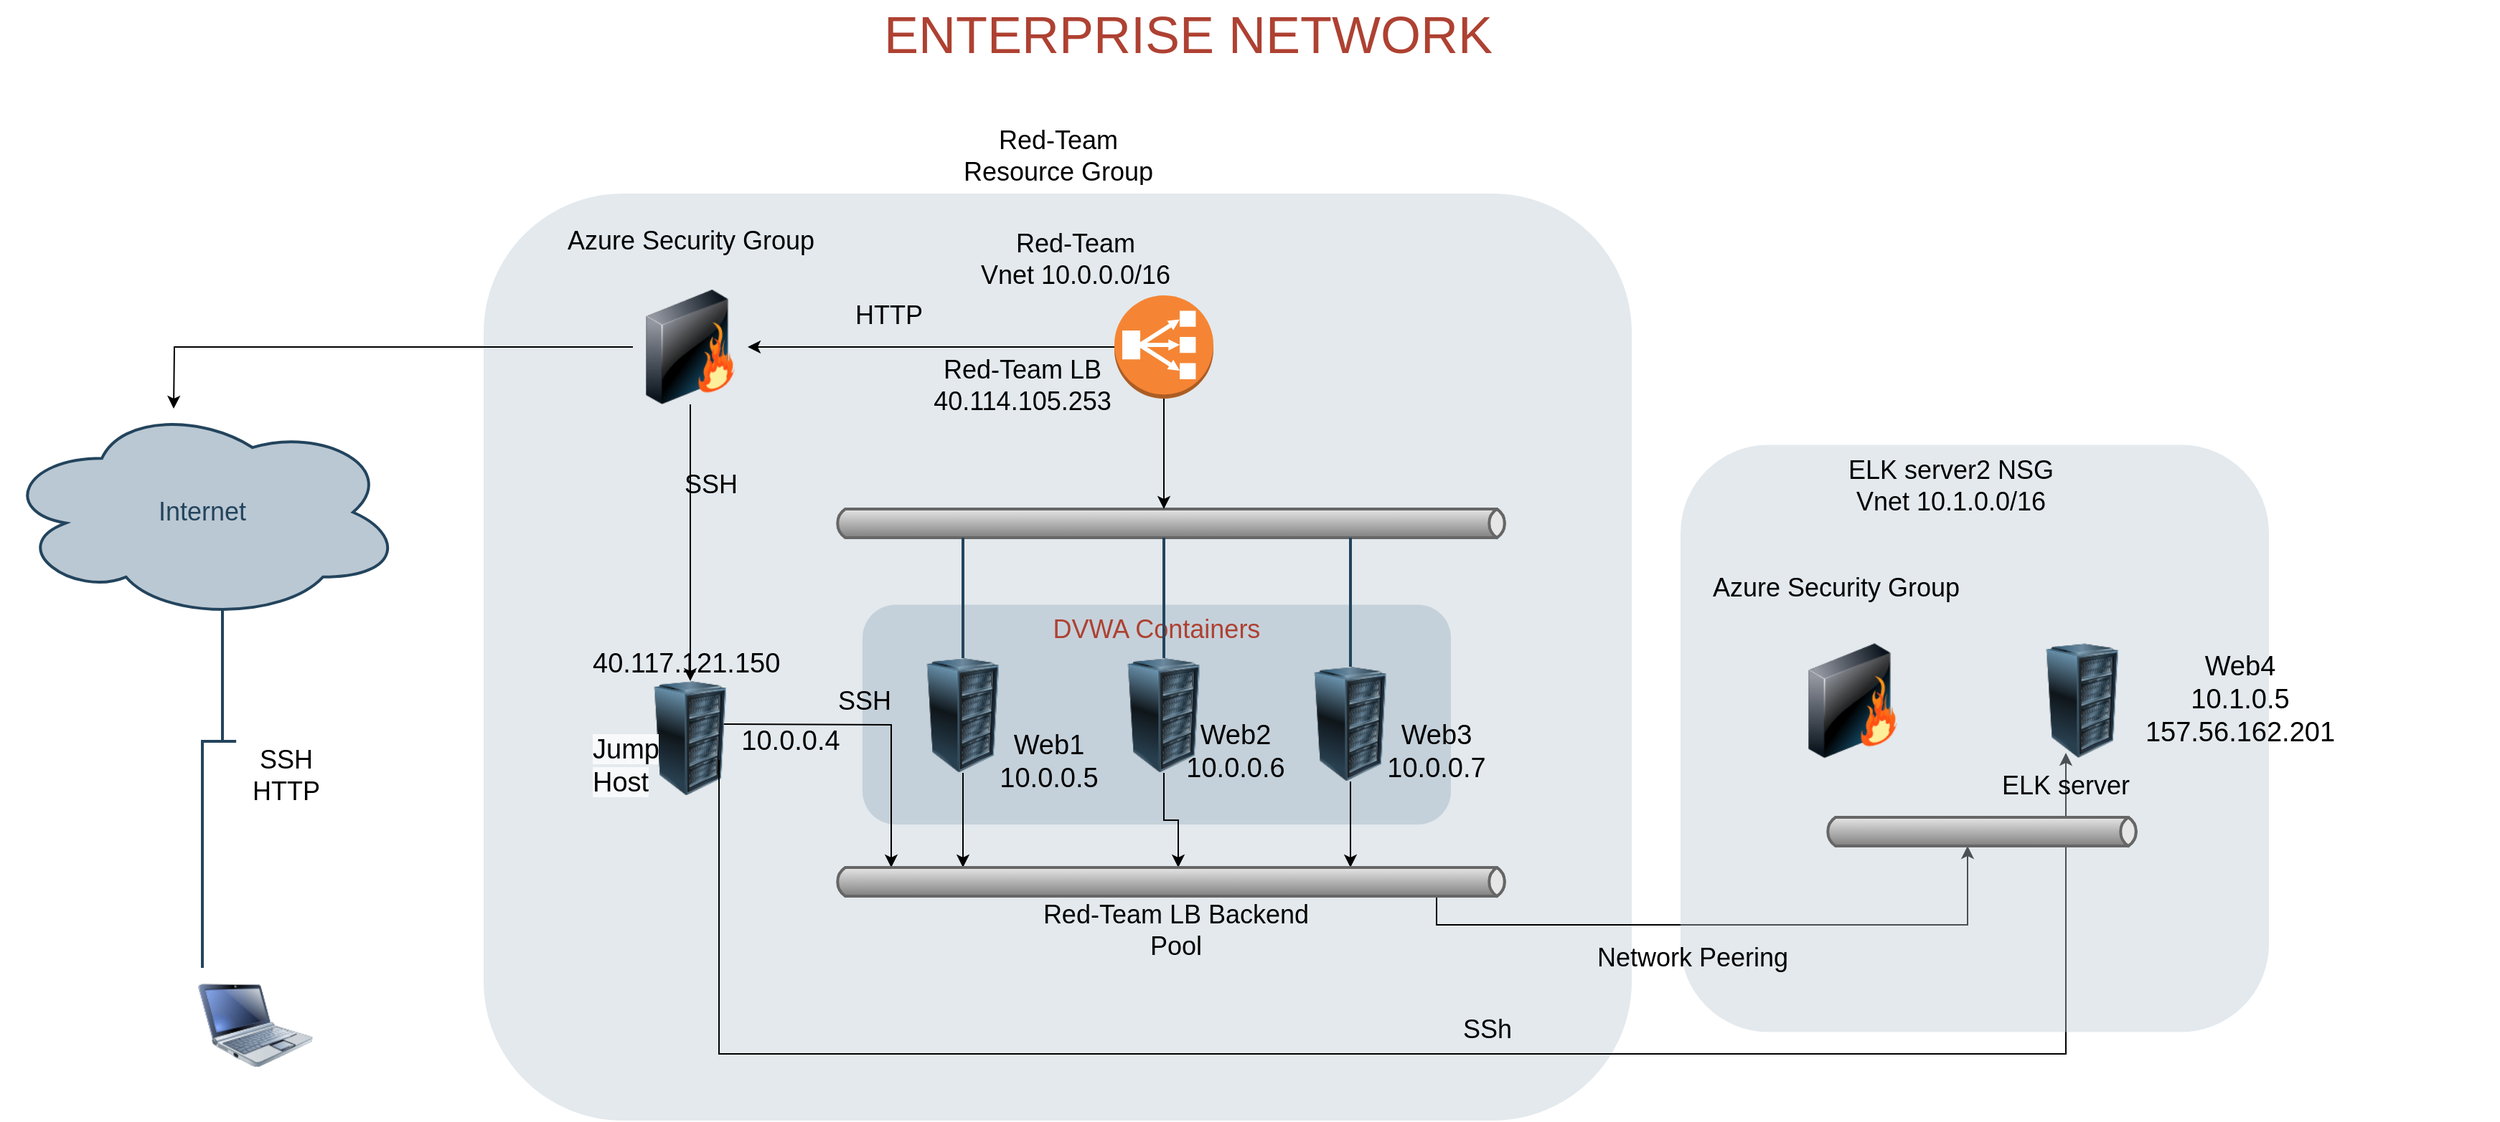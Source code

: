 <mxfile version="13.8.8" type="device"><diagram id="a45cf8ec-cd66-6f27-3ac3-be6e809c9e4a" name="Page-1"><mxGraphModel dx="2177" dy="1010" grid="1" gridSize="10" guides="1" tooltips="1" connect="1" arrows="1" fold="1" page="1" pageScale="1" pageWidth="827" pageHeight="1169" background="#ffffff" math="0" shadow="0"><root><mxCell id="0"/><mxCell id="1" parent="0"/><mxCell id="3" value="" style="rounded=1;whiteSpace=wrap;html=1;shadow=0;strokeColor=none;fillColor=#BAC8D3;gradientColor=none;fontSize=18;fontColor=#F08705;opacity=40;fontStyle=0;strokeWidth=3;" parent="1" vertex="1"><mxGeometry x="336" y="150" width="800" height="646.5" as="geometry"/></mxCell><mxCell id="7" value="DVWA Containers" style="rounded=1;whiteSpace=wrap;html=1;shadow=0;strokeColor=none;fillColor=#BAC8D3;gradientColor=none;fontSize=18;fontColor=#AE4132;verticalAlign=top;fontStyle=0;opacity=70;strokeWidth=3;" parent="1" vertex="1"><mxGeometry x="600" y="436.75" width="410" height="153.25" as="geometry"/></mxCell><mxCell id="36" value="" style="image;html=1;image=img/lib/clip_art/computers/Netbook_128x128.png;shadow=0;strokeColor=#000000;fillColor=#FFFFFF;gradientColor=none;fontSize=18;fontColor=#F08705;fontStyle=0" parent="1" vertex="1"><mxGeometry x="137" y="690" width="80" height="80" as="geometry"/></mxCell><mxCell id="HTa1pXT32fop4JTzEpab-186" style="edgeStyle=orthogonalEdgeStyle;rounded=0;orthogonalLoop=1;jettySize=auto;html=1;exitX=0.5;exitY=1;exitDx=0;exitDy=0;fontSize=18;fontColor=#000000;entryX=0;entryY=0;entryDx=90;entryDy=0;entryPerimeter=0;" parent="1" source="39" target="HTa1pXT32fop4JTzEpab-185" edge="1"><mxGeometry relative="1" as="geometry"/></mxCell><mxCell id="39" value="" style="image;html=1;image=img/lib/clip_art/computers/Server_Rack_128x128.png;shadow=0;strokeColor=#000000;fillColor=#FFFFFF;gradientColor=none;fontSize=18;fontColor=#F08705;fontStyle=0" parent="1" vertex="1"><mxGeometry x="630" y="474" width="80" height="80" as="geometry"/></mxCell><mxCell id="HTa1pXT32fop4JTzEpab-190" style="edgeStyle=orthogonalEdgeStyle;rounded=0;orthogonalLoop=1;jettySize=auto;html=1;exitX=0.5;exitY=1;exitDx=0;exitDy=0;entryX=0;entryY=0;entryDx=240;entryDy=0;entryPerimeter=0;fontSize=18;fontColor=#000000;" parent="1" source="40" target="HTa1pXT32fop4JTzEpab-185" edge="1"><mxGeometry relative="1" as="geometry"/></mxCell><mxCell id="40" value="" style="image;html=1;image=img/lib/clip_art/computers/Server_Rack_128x128.png;shadow=0;strokeColor=#000000;fillColor=#FFFFFF;gradientColor=none;fontSize=18;fontColor=#F08705;fontStyle=0" parent="1" vertex="1"><mxGeometry x="770" y="474" width="80" height="80" as="geometry"/></mxCell><mxCell id="HTa1pXT32fop4JTzEpab-191" style="edgeStyle=orthogonalEdgeStyle;rounded=0;orthogonalLoop=1;jettySize=auto;html=1;exitX=0.5;exitY=1;exitDx=0;exitDy=0;entryX=0;entryY=0;entryDx=360;entryDy=0;entryPerimeter=0;fontSize=18;fontColor=#000000;" parent="1" source="41" target="HTa1pXT32fop4JTzEpab-185" edge="1"><mxGeometry relative="1" as="geometry"/></mxCell><mxCell id="41" value="" style="image;html=1;image=img/lib/clip_art/computers/Server_Rack_128x128.png;shadow=0;strokeColor=#000000;fillColor=#FFFFFF;gradientColor=none;fontSize=18;fontColor=#F08705;fontStyle=0" parent="1" vertex="1"><mxGeometry x="900" y="480" width="80" height="80" as="geometry"/></mxCell><mxCell id="48" value="" style="strokeWidth=2;strokeColor=#666666;dashed=0;align=center;html=1;fontSize=8;shape=mxgraph.eip.messageChannel;shadow=0;fillColor=#FFFFFF;gradientColor=none;fontColor=#F08705;fontStyle=0" parent="1" vertex="1"><mxGeometry x="580" y="370" width="470" height="20" as="geometry"/></mxCell><mxCell id="50" value="Internet" style="ellipse;shape=cloud;whiteSpace=wrap;html=1;shadow=0;strokeColor=#23445D;fillColor=#BAC8D3;gradientColor=none;fontSize=18;fontColor=#23445D;fontStyle=0;gradientDirection=north;strokeWidth=2;" parent="1" vertex="1"><mxGeometry y="297" width="280" height="150.5" as="geometry"/></mxCell><mxCell id="94" value="" style="edgeStyle=elbowEdgeStyle;strokeWidth=2;rounded=0;endArrow=none;startArrow=none;startSize=10;endSize=10;dashed=0;html=1;strokeColor=#23445D;fontSize=18;fontColor=#F08705;startFill=0;endFill=0;fontStyle=0;entryX=0.55;entryY=0.95;entryDx=0;entryDy=0;entryPerimeter=0;" parent="1" source="HTa1pXT32fop4JTzEpab-206" target="50" edge="1"><mxGeometry relative="1" as="geometry"><mxPoint x="550" y="379" as="sourcePoint"/><mxPoint x="550" y="409" as="targetPoint"/></mxGeometry></mxCell><mxCell id="97" value="" style="edgeStyle=elbowEdgeStyle;strokeWidth=2;rounded=0;endArrow=none;startArrow=none;startSize=10;endSize=10;dashed=0;html=1;strokeColor=#23445D;fontSize=18;fontColor=#F08705;startFill=0;endFill=0;fontStyle=0" parent="1" source="39" target="48" edge="1"><mxGeometry relative="1" as="geometry"><mxPoint x="490" y="564" as="sourcePoint"/><mxPoint x="490" y="604" as="targetPoint"/></mxGeometry></mxCell><mxCell id="98" value="" style="edgeStyle=elbowEdgeStyle;strokeWidth=2;rounded=0;endArrow=none;startArrow=none;startSize=10;endSize=10;dashed=0;html=1;strokeColor=#23445D;fontSize=18;fontColor=#F08705;startFill=0;endFill=0;fontStyle=0" parent="1" source="40" target="48" edge="1"><mxGeometry relative="1" as="geometry"><mxPoint x="500" y="574" as="sourcePoint"/><mxPoint x="500" y="614" as="targetPoint"/></mxGeometry></mxCell><mxCell id="99" value="" style="edgeStyle=elbowEdgeStyle;strokeWidth=2;rounded=0;endArrow=none;startArrow=none;startSize=10;endSize=10;dashed=0;html=1;strokeColor=#23445D;fontSize=18;fontColor=#F08705;startFill=0;endFill=0;fontStyle=0" parent="1" source="41" target="48" edge="1"><mxGeometry relative="1" as="geometry"><mxPoint x="735" y="564" as="sourcePoint"/><mxPoint x="735" y="604" as="targetPoint"/></mxGeometry></mxCell><mxCell id="168" value="ENTERPRISE NETWORK" style="text;html=1;strokeColor=none;fillColor=none;align=center;verticalAlign=middle;whiteSpace=wrap;overflow=hidden;shadow=0;fontSize=36;fontColor=#AE4132;fontStyle=0" parent="1" vertex="1"><mxGeometry x="137" y="15" width="1380" height="45" as="geometry"/></mxCell><mxCell id="171" style="edgeStyle=orthogonalEdgeStyle;rounded=0;jumpStyle=none;html=1;exitX=0;exitY=0.5;entryX=0;entryY=0.5;shadow=0;labelBackgroundColor=none;startArrow=none;startFill=0;endArrow=classic;endFill=1;endSize=6;jettySize=auto;orthogonalLoop=1;strokeColor=#23445D;strokeWidth=2;fillColor=#F08705;fontFamily=Helvetica;fontSize=14;fontColor=#F08705;align=left;fontStyle=0" parent="1" source="168" target="168" edge="1"><mxGeometry relative="1" as="geometry"/></mxCell><mxCell id="HTa1pXT32fop4JTzEpab-172" value="Red-Team LB 40.114.105.253" style="text;html=1;strokeColor=none;fillColor=none;align=center;verticalAlign=middle;whiteSpace=wrap;overflow=hidden;shadow=0;fontSize=18;fontStyle=0" parent="1" vertex="1"><mxGeometry x="603" y="260" width="217" height="45" as="geometry"/></mxCell><mxCell id="HTa1pXT32fop4JTzEpab-179" style="edgeStyle=orthogonalEdgeStyle;rounded=0;orthogonalLoop=1;jettySize=auto;html=1;exitX=0.5;exitY=1;exitDx=0;exitDy=0;exitPerimeter=0;entryX=0;entryY=0;entryDx=230;entryDy=0;entryPerimeter=0;fontSize=18;fontColor=#000000;" parent="1" source="HTa1pXT32fop4JTzEpab-174" target="48" edge="1"><mxGeometry relative="1" as="geometry"/></mxCell><mxCell id="HTa1pXT32fop4JTzEpab-174" value="" style="outlineConnect=0;dashed=0;verticalLabelPosition=bottom;verticalAlign=top;align=center;html=1;shape=mxgraph.aws3.classic_load_balancer;fillColor=#F58534;gradientColor=none;fontSize=18;fontColor=#000000;" parent="1" vertex="1"><mxGeometry x="775.5" y="221" width="69" height="72" as="geometry"/></mxCell><mxCell id="HTa1pXT32fop4JTzEpab-178" style="edgeStyle=orthogonalEdgeStyle;rounded=0;orthogonalLoop=1;jettySize=auto;html=1;exitX=0;exitY=0.5;exitDx=0;exitDy=0;fontSize=18;fontColor=#000000;" parent="1" source="82" edge="1"><mxGeometry relative="1" as="geometry"><mxPoint x="120" y="300" as="targetPoint"/></mxGeometry></mxCell><mxCell id="HTa1pXT32fop4JTzEpab-184" style="edgeStyle=orthogonalEdgeStyle;rounded=0;orthogonalLoop=1;jettySize=auto;html=1;exitX=0.5;exitY=1;exitDx=0;exitDy=0;entryX=0.5;entryY=0;entryDx=0;entryDy=0;fontSize=18;fontColor=#000000;" parent="1" source="82" target="HTa1pXT32fop4JTzEpab-183" edge="1"><mxGeometry relative="1" as="geometry"/></mxCell><mxCell id="82" value="" style="image;html=1;image=img/lib/clip_art/networking/Firewall_128x128.png;shadow=0;strokeColor=#000000;fillColor=#FFFFFF;gradientColor=none;fontSize=18;fontColor=#F08705;fontStyle=0" parent="1" vertex="1"><mxGeometry x="440" y="217" width="80" height="80" as="geometry"/></mxCell><mxCell id="HTa1pXT32fop4JTzEpab-177" style="edgeStyle=orthogonalEdgeStyle;rounded=0;orthogonalLoop=1;jettySize=auto;html=1;exitX=0;exitY=0.5;exitDx=0;exitDy=0;exitPerimeter=0;fontSize=18;fontColor=#000000;" parent="1" source="HTa1pXT32fop4JTzEpab-174" target="82" edge="1"><mxGeometry relative="1" as="geometry"><mxPoint x="758.0" y="256.0" as="sourcePoint"/><mxPoint x="640" y="240" as="targetPoint"/></mxGeometry></mxCell><mxCell id="HTa1pXT32fop4JTzEpab-192" style="edgeStyle=orthogonalEdgeStyle;rounded=0;orthogonalLoop=1;jettySize=auto;html=1;entryX=0;entryY=0;entryDx=40;entryDy=0;entryPerimeter=0;fontSize=18;fontColor=#000000;" parent="1" target="HTa1pXT32fop4JTzEpab-185" edge="1"><mxGeometry relative="1" as="geometry"><mxPoint x="500" y="520" as="sourcePoint"/></mxGeometry></mxCell><mxCell id="HTa1pXT32fop4JTzEpab-183" value="" style="image;html=1;image=img/lib/clip_art/computers/Server_Rack_128x128.png;shadow=0;strokeColor=#000000;fillColor=#FFFFFF;gradientColor=none;fontSize=18;fontColor=#F08705;fontStyle=0" parent="1" vertex="1"><mxGeometry x="440" y="490" width="80" height="80" as="geometry"/></mxCell><mxCell id="znbgNmP5Xst-Bh6owdqI-178" style="edgeStyle=orthogonalEdgeStyle;rounded=0;orthogonalLoop=1;jettySize=auto;html=1;exitX=0;exitY=1;exitDx=420;exitDy=0;exitPerimeter=0;entryX=0;entryY=1;entryDx=100;entryDy=0;entryPerimeter=0;" edge="1" parent="1" source="HTa1pXT32fop4JTzEpab-185" target="znbgNmP5Xst-Bh6owdqI-176"><mxGeometry relative="1" as="geometry"/></mxCell><mxCell id="HTa1pXT32fop4JTzEpab-185" value="" style="strokeWidth=2;strokeColor=#666666;dashed=0;align=center;html=1;fontSize=8;shape=mxgraph.eip.messageChannel;shadow=0;fillColor=#FFFFFF;gradientColor=none;fontColor=#F08705;fontStyle=0" parent="1" vertex="1"><mxGeometry x="580" y="620" width="470" height="20" as="geometry"/></mxCell><mxCell id="HTa1pXT32fop4JTzEpab-193" value="Red-Team LB Backend Pool" style="text;html=1;strokeColor=none;fillColor=none;align=center;verticalAlign=middle;whiteSpace=wrap;overflow=hidden;shadow=0;fontSize=18;fontStyle=0" parent="1" vertex="1"><mxGeometry x="710" y="640" width="217" height="45" as="geometry"/></mxCell><mxCell id="HTa1pXT32fop4JTzEpab-194" value="SSH" style="text;html=1;strokeColor=none;fillColor=none;align=center;verticalAlign=middle;whiteSpace=wrap;overflow=hidden;shadow=0;fontSize=18;fontStyle=0" parent="1" vertex="1"><mxGeometry x="493" y="481.25" width="217" height="45" as="geometry"/></mxCell><mxCell id="HTa1pXT32fop4JTzEpab-195" value="Red-Team&lt;br&gt;Resource Group" style="text;html=1;strokeColor=none;fillColor=none;align=center;verticalAlign=middle;whiteSpace=wrap;overflow=hidden;shadow=0;fontSize=18;fontStyle=0" parent="1" vertex="1"><mxGeometry x="627.5" y="100" width="217" height="45" as="geometry"/></mxCell><mxCell id="HTa1pXT32fop4JTzEpab-196" value="&lt;br&gt;10.0.0.4&lt;br&gt;&lt;div class=&quot;fxs-copyfield-wrapper&quot; style=&quot;font-weight: inherit ; font-size: 19px ; position: absolute ; top: 0px ; right: 0px ; width: 24px ; height: 18px ; outline: none&quot;&gt;&lt;div class=&quot;fxs-copyfield fxc-base msportalfx-form-formelement&quot; style=&quot;font-weight: inherit ; position: absolute ; width: 24px ; top: 0px ; right: 0px ; opacity: 1 ; outline: none ; font-size: 19px&quot;&gt;&lt;div class=&quot;azc-formElementSubLabelContainer&quot; style=&quot;font-weight: inherit ; outline: none ; font-size: 19px&quot;&gt;&lt;div class=&quot;azc-formElementContainer&quot; style=&quot;font-weight: inherit ; outline: none ; font-size: 19px&quot;&gt;&lt;div class=&quot;fxc-copyablelabel fxc-copyablelabel-disabled&quot; style=&quot;font-weight: inherit ; overflow: hidden ; padding: 0px ; background-color: transparent ; margin: -3px 0px -3px -0.5px ; outline: none ; font-size: 19px&quot;&gt;&lt;br class=&quot;Apple-interchange-newline&quot; style=&quot;font-size: 19px&quot;&gt;&lt;/div&gt;&lt;div class=&quot;fxc-copyablelabel fxc-copyablelabel-disabled&quot; style=&quot;font-weight: inherit ; overflow: hidden ; padding: 0px ; background-color: transparent ; margin: -3px 0px -3px -0.5px ; outline: none ; font-size: 19px&quot;&gt;&lt;br style=&quot;font-size: 19px&quot;&gt;&lt;/div&gt;&lt;/div&gt;&lt;/div&gt;&lt;/div&gt;&lt;/div&gt;" style="text;html=1;strokeColor=none;fillColor=none;align=center;verticalAlign=middle;whiteSpace=wrap;overflow=hidden;shadow=0;fontSize=19;fontStyle=0" parent="1" vertex="1"><mxGeometry x="420" y="481.25" width="260" height="77.5" as="geometry"/></mxCell><mxCell id="HTa1pXT32fop4JTzEpab-198" value="Web1&lt;br&gt;10.0.0.5&lt;br&gt;&lt;div class=&quot;fxs-copyfield-wrapper&quot; style=&quot;font-weight: inherit ; font-size: 19px ; position: absolute ; top: 0px ; right: 0px ; width: 24px ; height: 18px ; outline: none&quot;&gt;&lt;div class=&quot;fxs-copyfield fxc-base msportalfx-form-formelement&quot; style=&quot;font-weight: inherit ; position: absolute ; width: 24px ; top: 0px ; right: 0px ; opacity: 1 ; outline: none ; font-size: 19px&quot;&gt;&lt;div class=&quot;azc-formElementSubLabelContainer&quot; style=&quot;font-weight: inherit ; outline: none ; font-size: 19px&quot;&gt;&lt;div class=&quot;azc-formElementContainer&quot; style=&quot;font-weight: inherit ; outline: none ; font-size: 19px&quot;&gt;&lt;div class=&quot;fxc-copyablelabel fxc-copyablelabel-disabled&quot; style=&quot;font-weight: inherit ; overflow: hidden ; padding: 0px ; background-color: transparent ; margin: -3px 0px -3px -0.5px ; outline: none ; font-size: 19px&quot;&gt;&lt;br style=&quot;font-size: 19px&quot;&gt;&lt;/div&gt;&lt;/div&gt;&lt;/div&gt;&lt;/div&gt;&lt;/div&gt;" style="text;html=1;strokeColor=none;fillColor=none;align=center;verticalAlign=middle;whiteSpace=wrap;overflow=hidden;shadow=0;fontSize=19;fontStyle=0" parent="1" vertex="1"><mxGeometry x="550" y="507" width="360" height="77.5" as="geometry"/></mxCell><mxCell id="HTa1pXT32fop4JTzEpab-199" value="Web2&lt;br&gt;10.0.0.6&lt;br&gt;&lt;div class=&quot;fxs-copyfield-wrapper&quot; style=&quot;font-weight: inherit ; font-size: 19px ; position: absolute ; top: 0px ; right: 0px ; width: 24px ; height: 18px ; outline: none&quot;&gt;&lt;div class=&quot;fxs-copyfield fxc-base msportalfx-form-formelement&quot; style=&quot;font-weight: inherit ; position: absolute ; width: 24px ; top: 0px ; right: 0px ; opacity: 1 ; outline: none ; font-size: 19px&quot;&gt;&lt;div class=&quot;azc-formElementSubLabelContainer&quot; style=&quot;font-weight: inherit ; outline: none ; font-size: 19px&quot;&gt;&lt;div class=&quot;azc-formElementContainer&quot; style=&quot;font-weight: inherit ; outline: none ; font-size: 19px&quot;&gt;&lt;div class=&quot;fxc-copyablelabel fxc-copyablelabel-disabled&quot; style=&quot;font-weight: inherit ; overflow: hidden ; padding: 0px ; background-color: transparent ; margin: -3px 0px -3px -0.5px ; outline: none ; font-size: 19px&quot;&gt;&lt;br style=&quot;font-size: 19px&quot;&gt;&lt;/div&gt;&lt;/div&gt;&lt;/div&gt;&lt;/div&gt;&lt;/div&gt;" style="text;html=1;strokeColor=none;fillColor=none;align=center;verticalAlign=middle;whiteSpace=wrap;overflow=hidden;shadow=0;fontSize=19;fontStyle=0" parent="1" vertex="1"><mxGeometry x="680" y="500" width="360" height="77.5" as="geometry"/></mxCell><mxCell id="HTa1pXT32fop4JTzEpab-200" value="Web3&lt;br&gt;10.0.0.7" style="text;html=1;strokeColor=none;fillColor=none;align=center;verticalAlign=middle;whiteSpace=wrap;overflow=hidden;shadow=0;fontSize=19;fontStyle=0" parent="1" vertex="1"><mxGeometry x="820" y="500" width="360" height="77.5" as="geometry"/></mxCell><mxCell id="HTa1pXT32fop4JTzEpab-201" value="Red-Team&lt;br&gt;Vnet 10.0.0.0/16" style="text;html=1;strokeColor=none;fillColor=none;align=center;verticalAlign=middle;whiteSpace=wrap;overflow=hidden;shadow=0;fontSize=18;fontStyle=0" parent="1" vertex="1"><mxGeometry x="640" y="172" width="217" height="45" as="geometry"/></mxCell><mxCell id="HTa1pXT32fop4JTzEpab-202" value="40.117.121.150&lt;br&gt;&lt;div class=&quot;fxs-copyfield-wrapper&quot; style=&quot;font-weight: inherit ; font-size: 19px ; position: absolute ; top: 0px ; right: 0px ; width: 24px ; height: 18px ; outline: none&quot;&gt;&lt;div class=&quot;fxs-copyfield fxc-base msportalfx-form-formelement&quot; style=&quot;font-weight: inherit ; position: absolute ; width: 24px ; top: 0px ; right: 0px ; opacity: 1 ; outline: none ; font-size: 19px&quot;&gt;&lt;div class=&quot;azc-formElementSubLabelContainer&quot; style=&quot;font-weight: inherit ; outline: none ; font-size: 19px&quot;&gt;&lt;div class=&quot;azc-formElementContainer&quot; style=&quot;font-weight: inherit ; outline: none ; font-size: 19px&quot;&gt;&lt;div class=&quot;fxc-copyablelabel fxc-copyablelabel-disabled&quot; style=&quot;font-weight: inherit ; overflow: hidden ; padding: 0px ; background-color: transparent ; margin: -3px 0px -3px -0.5px ; outline: none ; font-size: 19px&quot;&gt;&lt;br class=&quot;Apple-interchange-newline&quot; style=&quot;font-size: 19px&quot;&gt;&lt;/div&gt;&lt;div class=&quot;fxc-copyablelabel fxc-copyablelabel-disabled&quot; style=&quot;font-weight: inherit ; overflow: hidden ; padding: 0px ; background-color: transparent ; margin: -3px 0px -3px -0.5px ; outline: none ; font-size: 19px&quot;&gt;&lt;br style=&quot;color: rgb(0 , 0 , 0) ; font-family: &amp;#34;helvetica&amp;#34; ; font-size: 19px ; font-style: normal ; font-weight: 400 ; letter-spacing: normal ; text-align: center ; text-indent: 0px ; text-transform: none ; word-spacing: 0px ; background-color: rgb(248 , 249 , 250)&quot;&gt;&lt;/div&gt;&lt;/div&gt;&lt;/div&gt;&lt;/div&gt;&lt;/div&gt;" style="text;whiteSpace=wrap;html=1;fontSize=19;fontColor=#000000;" parent="1" vertex="1"><mxGeometry x="410" y="460" width="160" height="60" as="geometry"/></mxCell><mxCell id="znbgNmP5Xst-Bh6owdqI-182" style="edgeStyle=orthogonalEdgeStyle;rounded=0;orthogonalLoop=1;jettySize=auto;html=1;exitX=1;exitY=0.25;exitDx=0;exitDy=0;entryX=0.5;entryY=0;entryDx=0;entryDy=0;" edge="1" parent="1" source="HTa1pXT32fop4JTzEpab-204" target="znbgNmP5Xst-Bh6owdqI-180"><mxGeometry relative="1" as="geometry"><Array as="points"><mxPoint x="500" y="750"/><mxPoint x="1439" y="750"/></Array></mxGeometry></mxCell><mxCell id="HTa1pXT32fop4JTzEpab-204" value="&lt;span style=&quot;color: rgb(0 , 0 , 0) ; font-family: &amp;#34;helvetica&amp;#34; ; font-size: 19px ; font-style: normal ; font-weight: 400 ; letter-spacing: normal ; text-align: center ; text-indent: 0px ; text-transform: none ; word-spacing: 0px ; background-color: rgb(248 , 249 , 250) ; display: inline ; float: none&quot;&gt;Jump Host&lt;/span&gt;" style="text;whiteSpace=wrap;html=1;fontSize=19;fontColor=#000000;" parent="1" vertex="1"><mxGeometry x="410" y="520" width="90" height="100" as="geometry"/></mxCell><mxCell id="HTa1pXT32fop4JTzEpab-206" value="SSH&lt;br&gt;HTTP" style="text;html=1;strokeColor=none;fillColor=none;align=center;verticalAlign=middle;whiteSpace=wrap;overflow=hidden;shadow=0;fontSize=18;fontStyle=0" parent="1" vertex="1"><mxGeometry x="90" y="532.5" width="217" height="45" as="geometry"/></mxCell><mxCell id="HTa1pXT32fop4JTzEpab-207" value="" style="edgeStyle=elbowEdgeStyle;strokeWidth=2;rounded=0;endArrow=none;startArrow=none;startSize=10;endSize=10;dashed=0;html=1;strokeColor=#23445D;fontSize=18;fontColor=#F08705;startFill=0;endFill=0;fontStyle=0;entryX=0.339;entryY=-0.011;entryDx=0;entryDy=0;entryPerimeter=0;" parent="1" source="36" target="HTa1pXT32fop4JTzEpab-206" edge="1"><mxGeometry relative="1" as="geometry"><mxPoint x="153.667" y="690" as="sourcePoint"/><mxPoint x="154" y="439.975" as="targetPoint"/><Array as="points"><mxPoint x="140" y="630"/></Array></mxGeometry></mxCell><mxCell id="HTa1pXT32fop4JTzEpab-208" value="Azure Security Group" style="text;html=1;strokeColor=none;fillColor=none;align=center;verticalAlign=middle;whiteSpace=wrap;overflow=hidden;shadow=0;fontSize=18;fontStyle=0" parent="1" vertex="1"><mxGeometry x="371.5" y="160" width="217" height="45" as="geometry"/></mxCell><mxCell id="HTa1pXT32fop4JTzEpab-209" value="&lt;br&gt;HTTP" style="text;html=1;strokeColor=none;fillColor=none;align=center;verticalAlign=middle;whiteSpace=wrap;overflow=hidden;shadow=0;fontSize=18;fontStyle=0" parent="1" vertex="1"><mxGeometry x="510" y="200" width="217" height="45" as="geometry"/></mxCell><mxCell id="HTa1pXT32fop4JTzEpab-211" value="SSH" style="text;html=1;strokeColor=none;fillColor=none;align=center;verticalAlign=middle;whiteSpace=wrap;overflow=hidden;shadow=0;fontSize=18;fontStyle=0" parent="1" vertex="1"><mxGeometry x="386" y="330" width="217" height="45" as="geometry"/></mxCell><mxCell id="znbgNmP5Xst-Bh6owdqI-171" value="" style="rounded=1;whiteSpace=wrap;html=1;shadow=0;strokeColor=none;fillColor=#BAC8D3;gradientColor=none;fontSize=18;fontColor=#F08705;opacity=40;fontStyle=0;strokeWidth=3;" vertex="1" parent="1"><mxGeometry x="1170" y="325.25" width="410" height="409.5" as="geometry"/></mxCell><mxCell id="znbgNmP5Xst-Bh6owdqI-172" value="" style="image;html=1;image=img/lib/clip_art/computers/Server_Rack_128x128.png;shadow=0;strokeColor=#000000;fillColor=#FFFFFF;gradientColor=none;fontSize=18;fontColor=#F08705;fontStyle=0" vertex="1" parent="1"><mxGeometry x="1410" y="463.75" width="80" height="80" as="geometry"/></mxCell><mxCell id="znbgNmP5Xst-Bh6owdqI-173" value="" style="image;html=1;image=img/lib/clip_art/networking/Firewall_128x128.png;shadow=0;strokeColor=#000000;fillColor=#FFFFFF;gradientColor=none;fontSize=18;fontColor=#F08705;fontStyle=0" vertex="1" parent="1"><mxGeometry x="1250" y="463.75" width="80" height="80" as="geometry"/></mxCell><mxCell id="znbgNmP5Xst-Bh6owdqI-175" value="Azure Security Group" style="text;html=1;strokeColor=none;fillColor=none;align=center;verticalAlign=middle;whiteSpace=wrap;overflow=hidden;shadow=0;fontSize=18;fontStyle=0" vertex="1" parent="1"><mxGeometry x="1170" y="402.5" width="217" height="45" as="geometry"/></mxCell><mxCell id="znbgNmP5Xst-Bh6owdqI-176" value="" style="strokeWidth=2;strokeColor=#666666;dashed=0;align=center;html=1;fontSize=8;shape=mxgraph.eip.messageChannel;shadow=0;fillColor=#FFFFFF;gradientColor=none;fontColor=#F08705;fontStyle=0" vertex="1" parent="1"><mxGeometry x="1270" y="585" width="220" height="20" as="geometry"/></mxCell><mxCell id="znbgNmP5Xst-Bh6owdqI-177" value="Web4&lt;br&gt;10.1.0.5&lt;br&gt;157.56.162.201" style="text;html=1;strokeColor=none;fillColor=none;align=center;verticalAlign=middle;whiteSpace=wrap;overflow=hidden;shadow=0;fontSize=19;fontStyle=0" vertex="1" parent="1"><mxGeometry x="1380" y="463.75" width="360" height="77.5" as="geometry"/></mxCell><mxCell id="znbgNmP5Xst-Bh6owdqI-179" value="Network Peering" style="text;html=1;strokeColor=none;fillColor=none;align=center;verticalAlign=middle;whiteSpace=wrap;overflow=hidden;shadow=0;fontSize=18;fontStyle=0" vertex="1" parent="1"><mxGeometry x="1070" y="660" width="217" height="45" as="geometry"/></mxCell><mxCell id="znbgNmP5Xst-Bh6owdqI-180" value="ELK server" style="text;html=1;strokeColor=none;fillColor=none;align=center;verticalAlign=middle;whiteSpace=wrap;overflow=hidden;shadow=0;fontSize=18;fontStyle=0" vertex="1" parent="1"><mxGeometry x="1330" y="540" width="217" height="45" as="geometry"/></mxCell><mxCell id="znbgNmP5Xst-Bh6owdqI-181" value="ELK server2 NSG&lt;br&gt;Vnet 10.1.0.0/16" style="text;html=1;strokeColor=none;fillColor=none;align=center;verticalAlign=middle;whiteSpace=wrap;overflow=hidden;shadow=0;fontSize=18;fontStyle=0" vertex="1" parent="1"><mxGeometry x="1250" y="330" width="217" height="45" as="geometry"/></mxCell><mxCell id="znbgNmP5Xst-Bh6owdqI-184" value="SSh" style="text;html=1;strokeColor=none;fillColor=none;align=center;verticalAlign=middle;whiteSpace=wrap;overflow=hidden;shadow=0;fontSize=18;fontStyle=0" vertex="1" parent="1"><mxGeometry x="927" y="710" width="217" height="45" as="geometry"/></mxCell></root></mxGraphModel></diagram></mxfile>